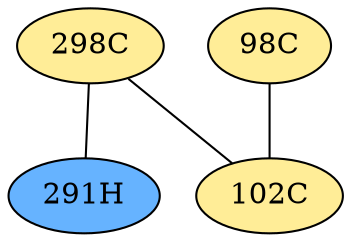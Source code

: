 // The Round Table
graph {
	"298C" [fillcolor="#FFED97" style=radial]
	"291H" [fillcolor="#66B3FF" style=radial]
	"298C" -- "291H" [penwidth=1]
	"298C" [fillcolor="#FFED97" style=radial]
	"102C" [fillcolor="#FFED97" style=radial]
	"298C" -- "102C" [penwidth=1]
	"98C" [fillcolor="#FFED97" style=radial]
	"102C" [fillcolor="#FFED97" style=radial]
	"98C" -- "102C" [penwidth=1]
}
